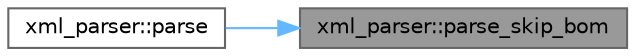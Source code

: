 digraph "xml_parser::parse_skip_bom"
{
 // INTERACTIVE_SVG=YES
 // LATEX_PDF_SIZE
  bgcolor="transparent";
  edge [fontname=Helvetica,fontsize=10,labelfontname=Helvetica,labelfontsize=10];
  node [fontname=Helvetica,fontsize=10,shape=box,height=0.2,width=0.4];
  rankdir="RL";
  Node1 [id="Node000001",label="xml_parser::parse_skip_bom",height=0.2,width=0.4,color="gray40", fillcolor="grey60", style="filled", fontcolor="black",tooltip=" "];
  Node1 -> Node2 [id="edge1_Node000001_Node000002",dir="back",color="steelblue1",style="solid",tooltip=" "];
  Node2 [id="Node000002",label="xml_parser::parse",height=0.2,width=0.4,color="grey40", fillcolor="white", style="filled",URL="$db/db4/structxml__parser.html#a4bf0acd166edf3fc6cc9543002ff6f5d",tooltip=" "];
}
